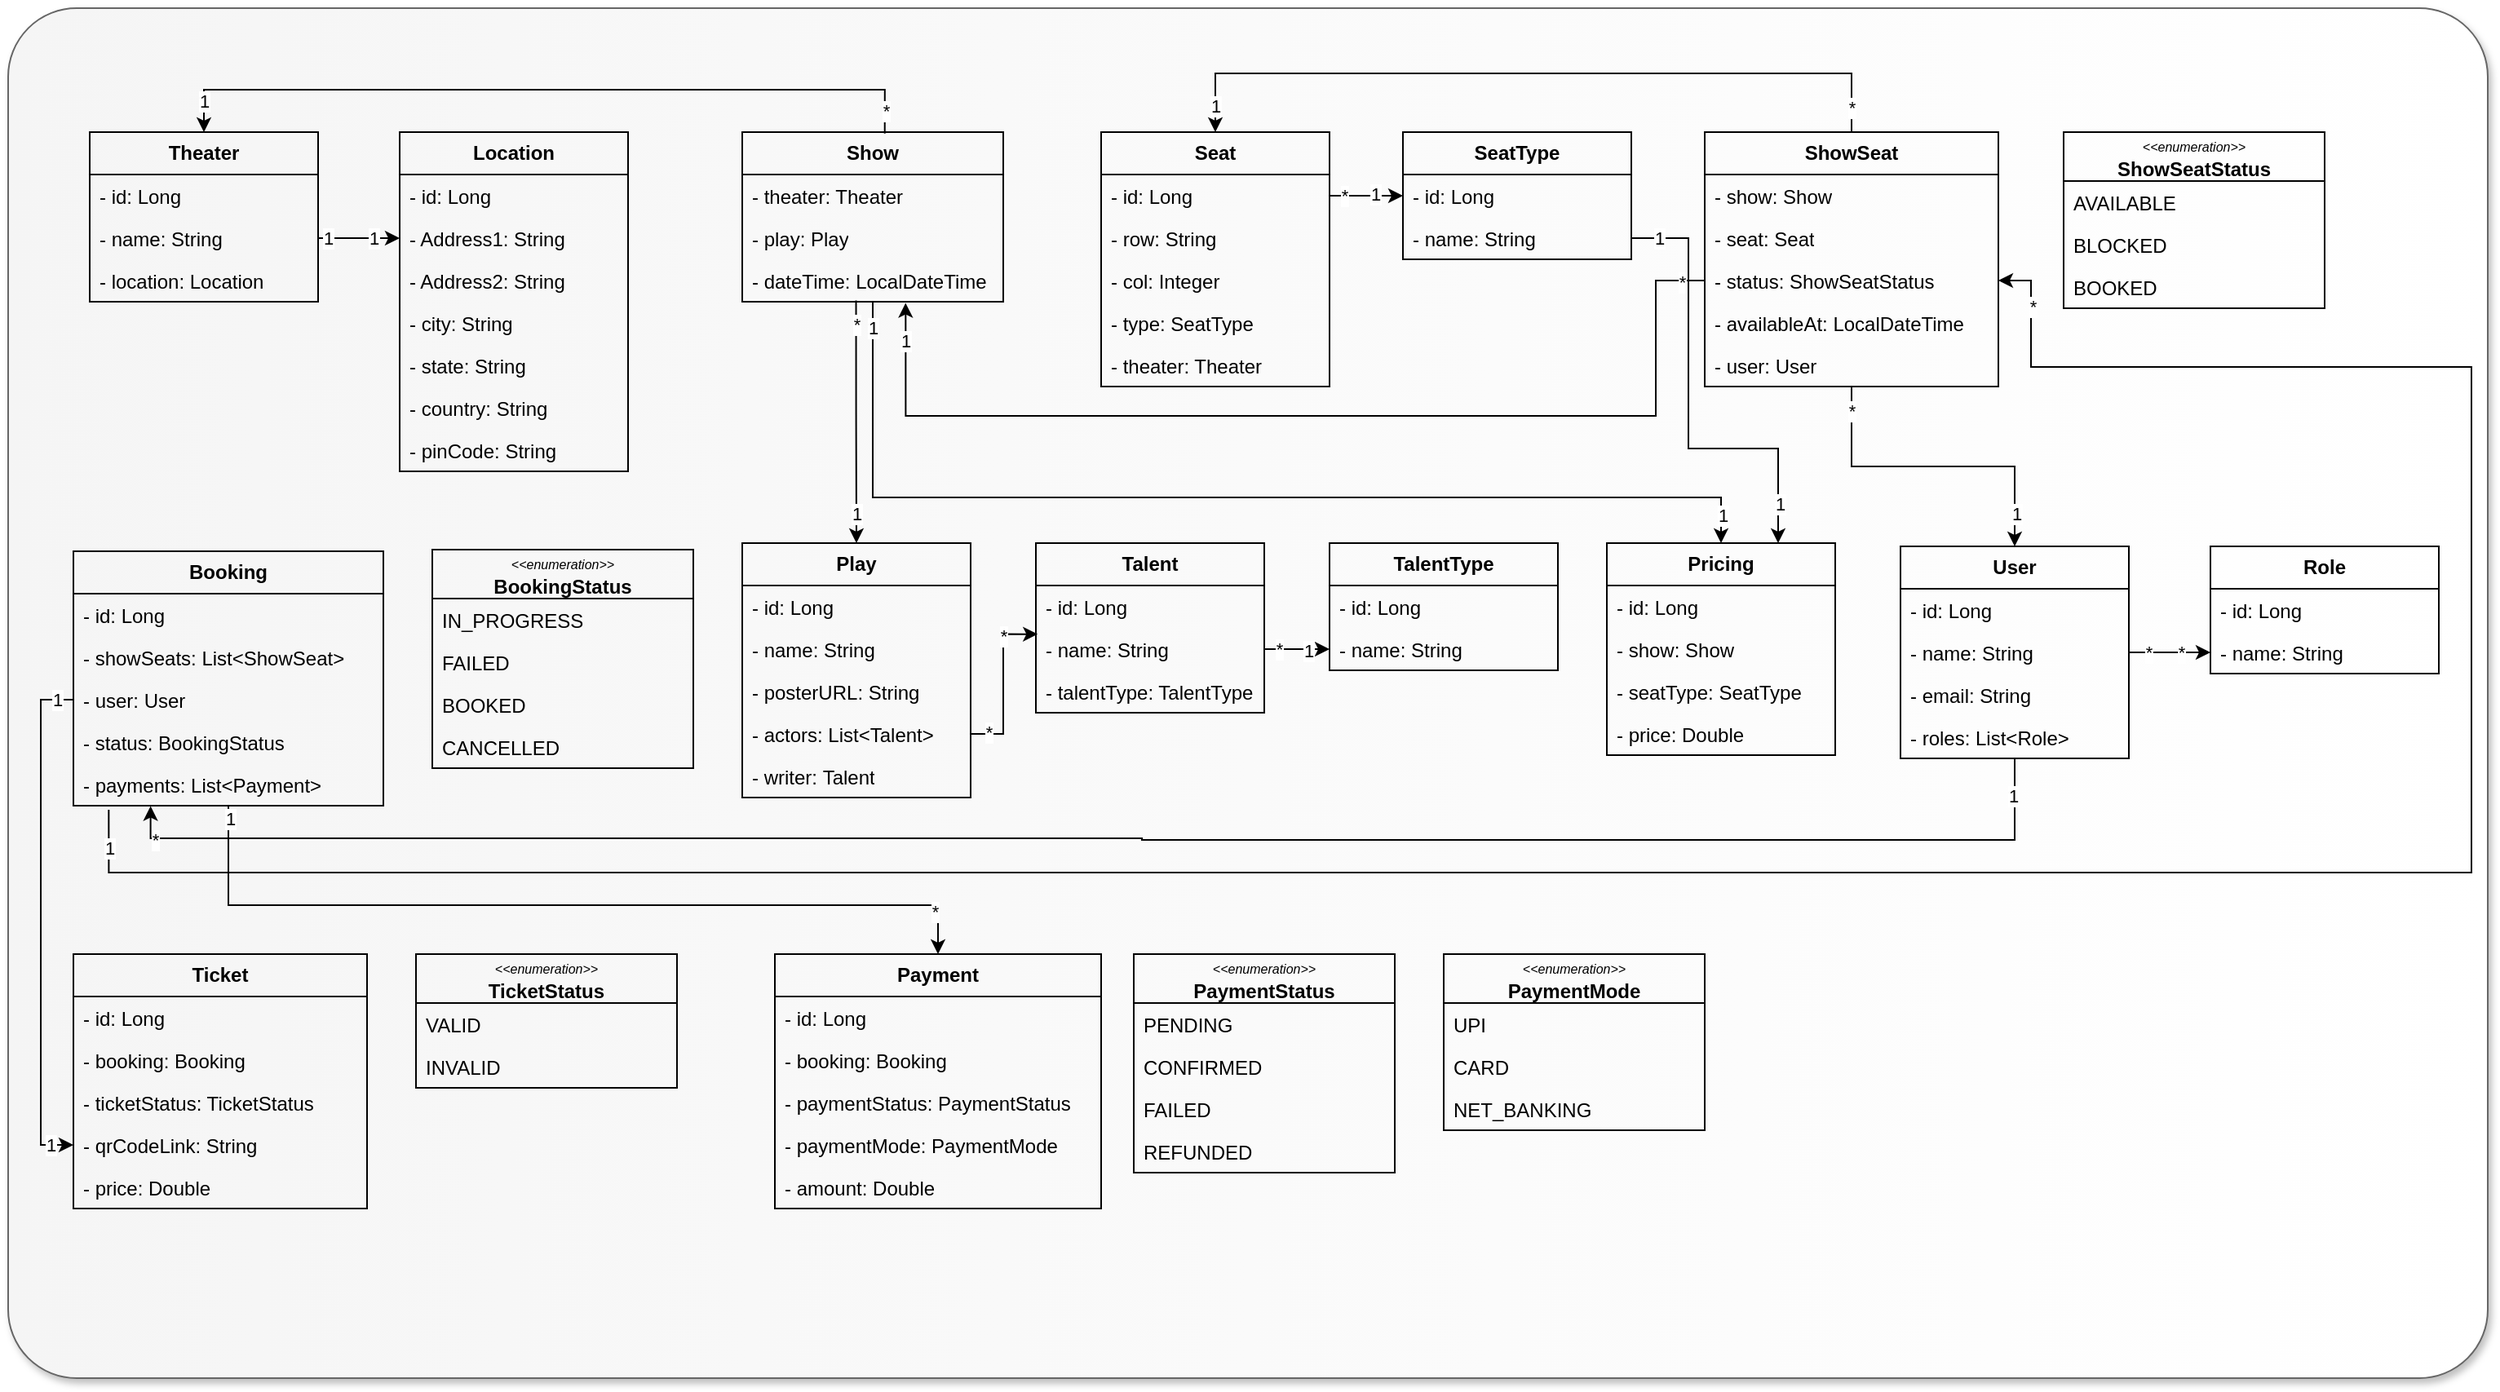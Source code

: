 <mxfile version="26.0.9">
  <diagram name="Page-1" id="Uc322cKbrXoiQPuCOuwg">
    <mxGraphModel dx="1026" dy="772" grid="1" gridSize="10" guides="1" tooltips="1" connect="1" arrows="1" fold="1" page="1" pageScale="1" pageWidth="1600" pageHeight="900" math="0" shadow="0" adaptiveColors="none">
      <root>
        <mxCell id="0" />
        <mxCell id="1" parent="0" />
        <mxCell id="Pduc2HgCgbKli0HCLLKh-1" value="" style="group;movable=0;resizable=0;rotatable=0;deletable=0;editable=0;locked=1;connectable=0;" parent="1" vertex="1" connectable="0">
          <mxGeometry x="40" y="40" width="1520" height="840" as="geometry" />
        </mxCell>
        <mxCell id="Pduc2HgCgbKli0HCLLKh-2" value="" style="rounded=1;whiteSpace=wrap;html=1;shadow=1;glass=0;labelPosition=center;verticalLabelPosition=middle;align=center;verticalAlign=middle;arcSize=5;fillColor=#f5f5f5;fontColor=#333333;strokeColor=#666666;gradientColor=#FFFFFF;gradientDirection=east;textShadow=0;labelBorderColor=none;" parent="Pduc2HgCgbKli0HCLLKh-1" vertex="1">
          <mxGeometry width="1520" height="840" as="geometry" />
        </mxCell>
        <mxCell id="Pduc2HgCgbKli0HCLLKh-97" value="&lt;b&gt;Theater&lt;/b&gt;" style="swimlane;fontStyle=0;childLayout=stackLayout;horizontal=1;startSize=26;fillColor=none;horizontalStack=0;resizeParent=1;resizeParentMax=0;resizeLast=0;collapsible=1;marginBottom=0;whiteSpace=wrap;html=1;" parent="1" vertex="1">
          <mxGeometry x="90" y="116" width="140" height="104" as="geometry" />
        </mxCell>
        <mxCell id="Pduc2HgCgbKli0HCLLKh-115" value="- id: Long" style="text;strokeColor=none;fillColor=none;align=left;verticalAlign=top;spacingLeft=4;spacingRight=4;overflow=hidden;rotatable=0;points=[[0,0.5],[1,0.5]];portConstraint=eastwest;whiteSpace=wrap;html=1;" parent="Pduc2HgCgbKli0HCLLKh-97" vertex="1">
          <mxGeometry y="26" width="140" height="26" as="geometry" />
        </mxCell>
        <mxCell id="Pduc2HgCgbKli0HCLLKh-98" value="- name: String" style="text;strokeColor=none;fillColor=none;align=left;verticalAlign=top;spacingLeft=4;spacingRight=4;overflow=hidden;rotatable=0;points=[[0,0.5],[1,0.5]];portConstraint=eastwest;whiteSpace=wrap;html=1;" parent="Pduc2HgCgbKli0HCLLKh-97" vertex="1">
          <mxGeometry y="52" width="140" height="26" as="geometry" />
        </mxCell>
        <mxCell id="Pduc2HgCgbKli0HCLLKh-99" value="- location: Location" style="text;strokeColor=none;fillColor=none;align=left;verticalAlign=top;spacingLeft=4;spacingRight=4;overflow=hidden;rotatable=0;points=[[0,0.5],[1,0.5]];portConstraint=eastwest;whiteSpace=wrap;html=1;" parent="Pduc2HgCgbKli0HCLLKh-97" vertex="1">
          <mxGeometry y="78" width="140" height="26" as="geometry" />
        </mxCell>
        <mxCell id="Pduc2HgCgbKli0HCLLKh-107" value="&lt;b&gt;Play&lt;/b&gt;" style="swimlane;fontStyle=0;childLayout=stackLayout;horizontal=1;startSize=26;fillColor=none;horizontalStack=0;resizeParent=1;resizeParentMax=0;resizeLast=0;collapsible=1;marginBottom=0;whiteSpace=wrap;html=1;" parent="1" vertex="1">
          <mxGeometry x="490" y="368" width="140" height="156" as="geometry" />
        </mxCell>
        <mxCell id="Pduc2HgCgbKli0HCLLKh-118" value="- id: Long" style="text;strokeColor=none;fillColor=none;align=left;verticalAlign=top;spacingLeft=4;spacingRight=4;overflow=hidden;rotatable=0;points=[[0,0.5],[1,0.5]];portConstraint=eastwest;whiteSpace=wrap;html=1;" parent="Pduc2HgCgbKli0HCLLKh-107" vertex="1">
          <mxGeometry y="26" width="140" height="26" as="geometry" />
        </mxCell>
        <mxCell id="Pduc2HgCgbKli0HCLLKh-108" value="- name: String" style="text;strokeColor=none;fillColor=none;align=left;verticalAlign=top;spacingLeft=4;spacingRight=4;overflow=hidden;rotatable=0;points=[[0,0.5],[1,0.5]];portConstraint=eastwest;whiteSpace=wrap;html=1;" parent="Pduc2HgCgbKli0HCLLKh-107" vertex="1">
          <mxGeometry y="52" width="140" height="26" as="geometry" />
        </mxCell>
        <mxCell id="Pduc2HgCgbKli0HCLLKh-203" value="- posterURL: String" style="text;strokeColor=none;fillColor=none;align=left;verticalAlign=top;spacingLeft=4;spacingRight=4;overflow=hidden;rotatable=0;points=[[0,0.5],[1,0.5]];portConstraint=eastwest;whiteSpace=wrap;html=1;" parent="Pduc2HgCgbKli0HCLLKh-107" vertex="1">
          <mxGeometry y="78" width="140" height="26" as="geometry" />
        </mxCell>
        <mxCell id="Pduc2HgCgbKli0HCLLKh-109" value="- actors: List&amp;lt;&lt;span style=&quot;text-align: center;&quot;&gt;Talent&lt;/span&gt;&amp;gt;" style="text;strokeColor=none;fillColor=none;align=left;verticalAlign=top;spacingLeft=4;spacingRight=4;overflow=hidden;rotatable=0;points=[[0,0.5],[1,0.5]];portConstraint=eastwest;whiteSpace=wrap;html=1;" parent="Pduc2HgCgbKli0HCLLKh-107" vertex="1">
          <mxGeometry y="104" width="140" height="26" as="geometry" />
        </mxCell>
        <mxCell id="Pduc2HgCgbKli0HCLLKh-110" value="- writer:&amp;nbsp;&lt;span style=&quot;text-align: center;&quot;&gt;Talent&lt;/span&gt;" style="text;strokeColor=none;fillColor=none;align=left;verticalAlign=top;spacingLeft=4;spacingRight=4;overflow=hidden;rotatable=0;points=[[0,0.5],[1,0.5]];portConstraint=eastwest;whiteSpace=wrap;html=1;" parent="Pduc2HgCgbKli0HCLLKh-107" vertex="1">
          <mxGeometry y="130" width="140" height="26" as="geometry" />
        </mxCell>
        <mxCell id="Pduc2HgCgbKli0HCLLKh-111" value="&lt;b&gt;Seat&lt;/b&gt;" style="swimlane;fontStyle=0;childLayout=stackLayout;horizontal=1;startSize=26;fillColor=none;horizontalStack=0;resizeParent=1;resizeParentMax=0;resizeLast=0;collapsible=1;marginBottom=0;whiteSpace=wrap;html=1;" parent="1" vertex="1">
          <mxGeometry x="710" y="116" width="140" height="156" as="geometry" />
        </mxCell>
        <mxCell id="Pduc2HgCgbKli0HCLLKh-119" value="- id: Long" style="text;strokeColor=none;fillColor=none;align=left;verticalAlign=top;spacingLeft=4;spacingRight=4;overflow=hidden;rotatable=0;points=[[0,0.5],[1,0.5]];portConstraint=eastwest;whiteSpace=wrap;html=1;" parent="Pduc2HgCgbKli0HCLLKh-111" vertex="1">
          <mxGeometry y="26" width="140" height="26" as="geometry" />
        </mxCell>
        <mxCell id="Pduc2HgCgbKli0HCLLKh-112" value="- row: String" style="text;strokeColor=none;fillColor=none;align=left;verticalAlign=top;spacingLeft=4;spacingRight=4;overflow=hidden;rotatable=0;points=[[0,0.5],[1,0.5]];portConstraint=eastwest;whiteSpace=wrap;html=1;" parent="Pduc2HgCgbKli0HCLLKh-111" vertex="1">
          <mxGeometry y="52" width="140" height="26" as="geometry" />
        </mxCell>
        <mxCell id="Pduc2HgCgbKli0HCLLKh-113" value="- col: Integer" style="text;strokeColor=none;fillColor=none;align=left;verticalAlign=top;spacingLeft=4;spacingRight=4;overflow=hidden;rotatable=0;points=[[0,0.5],[1,0.5]];portConstraint=eastwest;whiteSpace=wrap;html=1;" parent="Pduc2HgCgbKli0HCLLKh-111" vertex="1">
          <mxGeometry y="78" width="140" height="26" as="geometry" />
        </mxCell>
        <mxCell id="Pduc2HgCgbKli0HCLLKh-114" value="- type: SeatType" style="text;strokeColor=none;fillColor=none;align=left;verticalAlign=top;spacingLeft=4;spacingRight=4;overflow=hidden;rotatable=0;points=[[0,0.5],[1,0.5]];portConstraint=eastwest;whiteSpace=wrap;html=1;" parent="Pduc2HgCgbKli0HCLLKh-111" vertex="1">
          <mxGeometry y="104" width="140" height="26" as="geometry" />
        </mxCell>
        <mxCell id="zKX4sWIUBahY0cFNzW1C-1" value="- theater: Theater" style="text;strokeColor=none;fillColor=none;align=left;verticalAlign=top;spacingLeft=4;spacingRight=4;overflow=hidden;rotatable=0;points=[[0,0.5],[1,0.5]];portConstraint=eastwest;whiteSpace=wrap;html=1;" vertex="1" parent="Pduc2HgCgbKli0HCLLKh-111">
          <mxGeometry y="130" width="140" height="26" as="geometry" />
        </mxCell>
        <mxCell id="Pduc2HgCgbKli0HCLLKh-120" value="&lt;b&gt;SeatType&lt;/b&gt;" style="swimlane;fontStyle=0;childLayout=stackLayout;horizontal=1;startSize=26;fillColor=none;horizontalStack=0;resizeParent=1;resizeParentMax=0;resizeLast=0;collapsible=1;marginBottom=0;whiteSpace=wrap;html=1;" parent="1" vertex="1">
          <mxGeometry x="895" y="116" width="140" height="78" as="geometry" />
        </mxCell>
        <mxCell id="Pduc2HgCgbKli0HCLLKh-121" value="- id: Long" style="text;strokeColor=none;fillColor=none;align=left;verticalAlign=top;spacingLeft=4;spacingRight=4;overflow=hidden;rotatable=0;points=[[0,0.5],[1,0.5]];portConstraint=eastwest;whiteSpace=wrap;html=1;" parent="Pduc2HgCgbKli0HCLLKh-120" vertex="1">
          <mxGeometry y="26" width="140" height="26" as="geometry" />
        </mxCell>
        <mxCell id="Pduc2HgCgbKli0HCLLKh-122" value="- name: String" style="text;strokeColor=none;fillColor=none;align=left;verticalAlign=top;spacingLeft=4;spacingRight=4;overflow=hidden;rotatable=0;points=[[0,0.5],[1,0.5]];portConstraint=eastwest;whiteSpace=wrap;html=1;" parent="Pduc2HgCgbKli0HCLLKh-120" vertex="1">
          <mxGeometry y="52" width="140" height="26" as="geometry" />
        </mxCell>
        <mxCell id="Pduc2HgCgbKli0HCLLKh-124" value="&lt;b&gt;Show&lt;/b&gt;" style="swimlane;fontStyle=0;childLayout=stackLayout;horizontal=1;startSize=26;fillColor=none;horizontalStack=0;resizeParent=1;resizeParentMax=0;resizeLast=0;collapsible=1;marginBottom=0;whiteSpace=wrap;html=1;" parent="1" vertex="1">
          <mxGeometry x="490" y="116" width="160" height="104" as="geometry" />
        </mxCell>
        <mxCell id="Pduc2HgCgbKli0HCLLKh-125" value="- theater: Theater" style="text;strokeColor=none;fillColor=none;align=left;verticalAlign=top;spacingLeft=4;spacingRight=4;overflow=hidden;rotatable=0;points=[[0,0.5],[1,0.5]];portConstraint=eastwest;whiteSpace=wrap;html=1;" parent="Pduc2HgCgbKli0HCLLKh-124" vertex="1">
          <mxGeometry y="26" width="160" height="26" as="geometry" />
        </mxCell>
        <mxCell id="Pduc2HgCgbKli0HCLLKh-126" value="- play: Play" style="text;strokeColor=none;fillColor=none;align=left;verticalAlign=top;spacingLeft=4;spacingRight=4;overflow=hidden;rotatable=0;points=[[0,0.5],[1,0.5]];portConstraint=eastwest;whiteSpace=wrap;html=1;" parent="Pduc2HgCgbKli0HCLLKh-124" vertex="1">
          <mxGeometry y="52" width="160" height="26" as="geometry" />
        </mxCell>
        <mxCell id="Pduc2HgCgbKli0HCLLKh-127" value="- dateTime: LocalDateTime" style="text;strokeColor=none;fillColor=none;align=left;verticalAlign=top;spacingLeft=4;spacingRight=4;overflow=hidden;rotatable=0;points=[[0,0.5],[1,0.5]];portConstraint=eastwest;whiteSpace=wrap;html=1;" parent="Pduc2HgCgbKli0HCLLKh-124" vertex="1">
          <mxGeometry y="78" width="160" height="26" as="geometry" />
        </mxCell>
        <mxCell id="a8Ycmd4PLBxBAfEXaEKW-16" style="edgeStyle=orthogonalEdgeStyle;rounded=0;orthogonalLoop=1;jettySize=auto;html=1;exitX=0.5;exitY=0;exitDx=0;exitDy=0;entryX=0.5;entryY=0;entryDx=0;entryDy=0;" parent="1" source="Pduc2HgCgbKli0HCLLKh-128" target="Pduc2HgCgbKli0HCLLKh-111" edge="1">
          <mxGeometry relative="1" as="geometry">
            <Array as="points">
              <mxPoint x="1170" y="80" />
              <mxPoint x="780" y="80" />
            </Array>
          </mxGeometry>
        </mxCell>
        <mxCell id="a8Ycmd4PLBxBAfEXaEKW-17" value="*" style="edgeLabel;html=1;align=center;verticalAlign=middle;resizable=0;points=[];" parent="a8Ycmd4PLBxBAfEXaEKW-16" vertex="1" connectable="0">
          <mxGeometry x="-0.934" relative="1" as="geometry">
            <mxPoint as="offset" />
          </mxGeometry>
        </mxCell>
        <mxCell id="a8Ycmd4PLBxBAfEXaEKW-18" value="1" style="edgeLabel;html=1;align=center;verticalAlign=middle;resizable=0;points=[];" parent="a8Ycmd4PLBxBAfEXaEKW-16" vertex="1" connectable="0">
          <mxGeometry x="0.882" relative="1" as="geometry">
            <mxPoint y="11" as="offset" />
          </mxGeometry>
        </mxCell>
        <mxCell id="a8Ycmd4PLBxBAfEXaEKW-22" style="edgeStyle=orthogonalEdgeStyle;rounded=0;orthogonalLoop=1;jettySize=auto;html=1;entryX=0.5;entryY=0;entryDx=0;entryDy=0;" parent="1" source="Pduc2HgCgbKli0HCLLKh-128" target="Pduc2HgCgbKli0HCLLKh-152" edge="1">
          <mxGeometry relative="1" as="geometry" />
        </mxCell>
        <mxCell id="a8Ycmd4PLBxBAfEXaEKW-23" value="1" style="edgeLabel;html=1;align=center;verticalAlign=middle;resizable=0;points=[];" parent="a8Ycmd4PLBxBAfEXaEKW-22" vertex="1" connectable="0">
          <mxGeometry x="0.794" y="1" relative="1" as="geometry">
            <mxPoint as="offset" />
          </mxGeometry>
        </mxCell>
        <mxCell id="a8Ycmd4PLBxBAfEXaEKW-24" value="*" style="edgeLabel;html=1;align=center;verticalAlign=middle;resizable=0;points=[];" parent="a8Ycmd4PLBxBAfEXaEKW-22" vertex="1" connectable="0">
          <mxGeometry x="-0.855" relative="1" as="geometry">
            <mxPoint as="offset" />
          </mxGeometry>
        </mxCell>
        <mxCell id="Pduc2HgCgbKli0HCLLKh-128" value="&lt;b&gt;ShowSeat&lt;/b&gt;" style="swimlane;fontStyle=0;childLayout=stackLayout;horizontal=1;startSize=26;fillColor=none;horizontalStack=0;resizeParent=1;resizeParentMax=0;resizeLast=0;collapsible=1;marginBottom=0;whiteSpace=wrap;html=1;" parent="1" vertex="1">
          <mxGeometry x="1080" y="116" width="180" height="156" as="geometry" />
        </mxCell>
        <mxCell id="Pduc2HgCgbKli0HCLLKh-129" value="- show: Show" style="text;strokeColor=none;fillColor=none;align=left;verticalAlign=top;spacingLeft=4;spacingRight=4;overflow=hidden;rotatable=0;points=[[0,0.5],[1,0.5]];portConstraint=eastwest;whiteSpace=wrap;html=1;" parent="Pduc2HgCgbKli0HCLLKh-128" vertex="1">
          <mxGeometry y="26" width="180" height="26" as="geometry" />
        </mxCell>
        <mxCell id="Pduc2HgCgbKli0HCLLKh-130" value="- seat: Seat" style="text;strokeColor=none;fillColor=none;align=left;verticalAlign=top;spacingLeft=4;spacingRight=4;overflow=hidden;rotatable=0;points=[[0,0.5],[1,0.5]];portConstraint=eastwest;whiteSpace=wrap;html=1;" parent="Pduc2HgCgbKli0HCLLKh-128" vertex="1">
          <mxGeometry y="52" width="180" height="26" as="geometry" />
        </mxCell>
        <mxCell id="Pduc2HgCgbKli0HCLLKh-133" value="- status: S&lt;span style=&quot;text-align: center;&quot;&gt;howSeatStatus&lt;/span&gt;" style="text;strokeColor=none;fillColor=none;align=left;verticalAlign=top;spacingLeft=4;spacingRight=4;overflow=hidden;rotatable=0;points=[[0,0.5],[1,0.5]];portConstraint=eastwest;whiteSpace=wrap;html=1;" parent="Pduc2HgCgbKli0HCLLKh-128" vertex="1">
          <mxGeometry y="78" width="180" height="26" as="geometry" />
        </mxCell>
        <mxCell id="Pduc2HgCgbKli0HCLLKh-178" value="- availableAt: LocalDateTime" style="text;strokeColor=none;fillColor=none;align=left;verticalAlign=top;spacingLeft=4;spacingRight=4;overflow=hidden;rotatable=0;points=[[0,0.5],[1,0.5]];portConstraint=eastwest;whiteSpace=wrap;html=1;" parent="Pduc2HgCgbKli0HCLLKh-128" vertex="1">
          <mxGeometry y="104" width="180" height="26" as="geometry" />
        </mxCell>
        <mxCell id="Pduc2HgCgbKli0HCLLKh-131" value="- user: User" style="text;strokeColor=none;fillColor=none;align=left;verticalAlign=top;spacingLeft=4;spacingRight=4;overflow=hidden;rotatable=0;points=[[0,0.5],[1,0.5]];portConstraint=eastwest;whiteSpace=wrap;html=1;" parent="Pduc2HgCgbKli0HCLLKh-128" vertex="1">
          <mxGeometry y="130" width="180" height="26" as="geometry" />
        </mxCell>
        <mxCell id="Pduc2HgCgbKli0HCLLKh-138" value="&lt;div&gt;&lt;i&gt;&lt;font style=&quot;font-size: 8px;&quot;&gt;&amp;lt;&amp;lt;enumeration&amp;gt;&amp;gt;&lt;/font&gt;&lt;/i&gt;&lt;/div&gt;&lt;b&gt;&lt;span style=&quot;text-align: left;&quot;&gt;S&lt;/span&gt;howSeatStatus&lt;/b&gt;" style="swimlane;fontStyle=0;childLayout=stackLayout;horizontal=1;startSize=30;fillColor=none;horizontalStack=0;resizeParent=1;resizeParentMax=0;resizeLast=0;collapsible=1;marginBottom=0;whiteSpace=wrap;html=1;" parent="1" vertex="1">
          <mxGeometry x="1300" y="116" width="160" height="108" as="geometry">
            <mxRectangle x="570" y="130" width="70" height="30" as="alternateBounds" />
          </mxGeometry>
        </mxCell>
        <mxCell id="Pduc2HgCgbKli0HCLLKh-139" value="AVAILABLE" style="text;strokeColor=none;fillColor=none;align=left;verticalAlign=top;spacingLeft=4;spacingRight=4;overflow=hidden;rotatable=0;points=[[0,0.5],[1,0.5]];portConstraint=eastwest;whiteSpace=wrap;html=1;" parent="Pduc2HgCgbKli0HCLLKh-138" vertex="1">
          <mxGeometry y="30" width="160" height="26" as="geometry" />
        </mxCell>
        <mxCell id="Pduc2HgCgbKli0HCLLKh-140" value="BLOCKED" style="text;strokeColor=none;fillColor=none;align=left;verticalAlign=top;spacingLeft=4;spacingRight=4;overflow=hidden;rotatable=0;points=[[0,0.5],[1,0.5]];portConstraint=eastwest;whiteSpace=wrap;html=1;" parent="Pduc2HgCgbKli0HCLLKh-138" vertex="1">
          <mxGeometry y="56" width="160" height="26" as="geometry" />
        </mxCell>
        <mxCell id="Pduc2HgCgbKli0HCLLKh-142" value="BOOKED" style="text;strokeColor=none;fillColor=none;align=left;verticalAlign=top;spacingLeft=4;spacingRight=4;overflow=hidden;rotatable=0;points=[[0,0.5],[1,0.5]];portConstraint=eastwest;whiteSpace=wrap;html=1;" parent="Pduc2HgCgbKli0HCLLKh-138" vertex="1">
          <mxGeometry y="82" width="160" height="26" as="geometry" />
        </mxCell>
        <mxCell id="Pduc2HgCgbKli0HCLLKh-147" value="&lt;b&gt;Pricing&lt;/b&gt;" style="swimlane;fontStyle=0;childLayout=stackLayout;horizontal=1;startSize=26;fillColor=none;horizontalStack=0;resizeParent=1;resizeParentMax=0;resizeLast=0;collapsible=1;marginBottom=0;whiteSpace=wrap;html=1;" parent="1" vertex="1">
          <mxGeometry x="1020" y="368" width="140" height="130" as="geometry" />
        </mxCell>
        <mxCell id="Pduc2HgCgbKli0HCLLKh-148" value="- id: Long" style="text;strokeColor=none;fillColor=none;align=left;verticalAlign=top;spacingLeft=4;spacingRight=4;overflow=hidden;rotatable=0;points=[[0,0.5],[1,0.5]];portConstraint=eastwest;whiteSpace=wrap;html=1;" parent="Pduc2HgCgbKli0HCLLKh-147" vertex="1">
          <mxGeometry y="26" width="140" height="26" as="geometry" />
        </mxCell>
        <mxCell id="Pduc2HgCgbKli0HCLLKh-149" value="- show: Show" style="text;strokeColor=none;fillColor=none;align=left;verticalAlign=top;spacingLeft=4;spacingRight=4;overflow=hidden;rotatable=0;points=[[0,0.5],[1,0.5]];portConstraint=eastwest;whiteSpace=wrap;html=1;" parent="Pduc2HgCgbKli0HCLLKh-147" vertex="1">
          <mxGeometry y="52" width="140" height="26" as="geometry" />
        </mxCell>
        <mxCell id="Pduc2HgCgbKli0HCLLKh-151" value="- seatType:&amp;nbsp;&lt;span style=&quot;text-align: center;&quot;&gt;SeatType&lt;/span&gt;" style="text;strokeColor=none;fillColor=none;align=left;verticalAlign=top;spacingLeft=4;spacingRight=4;overflow=hidden;rotatable=0;points=[[0,0.5],[1,0.5]];portConstraint=eastwest;whiteSpace=wrap;html=1;" parent="Pduc2HgCgbKli0HCLLKh-147" vertex="1">
          <mxGeometry y="78" width="140" height="26" as="geometry" />
        </mxCell>
        <mxCell id="Pduc2HgCgbKli0HCLLKh-150" value="- price:&amp;nbsp;&lt;span style=&quot;text-align: center;&quot;&gt;Double&lt;/span&gt;" style="text;strokeColor=none;fillColor=none;align=left;verticalAlign=top;spacingLeft=4;spacingRight=4;overflow=hidden;rotatable=0;points=[[0,0.5],[1,0.5]];portConstraint=eastwest;whiteSpace=wrap;html=1;" parent="Pduc2HgCgbKli0HCLLKh-147" vertex="1">
          <mxGeometry y="104" width="140" height="26" as="geometry" />
        </mxCell>
        <mxCell id="Pduc2HgCgbKli0HCLLKh-152" value="&lt;b&gt;User&lt;/b&gt;" style="swimlane;fontStyle=0;childLayout=stackLayout;horizontal=1;startSize=26;fillColor=none;horizontalStack=0;resizeParent=1;resizeParentMax=0;resizeLast=0;collapsible=1;marginBottom=0;whiteSpace=wrap;html=1;" parent="1" vertex="1">
          <mxGeometry x="1200" y="370" width="140" height="130" as="geometry">
            <mxRectangle x="1200" y="370" width="70" height="30" as="alternateBounds" />
          </mxGeometry>
        </mxCell>
        <mxCell id="Pduc2HgCgbKli0HCLLKh-153" value="- id: Long" style="text;strokeColor=none;fillColor=none;align=left;verticalAlign=top;spacingLeft=4;spacingRight=4;overflow=hidden;rotatable=0;points=[[0,0.5],[1,0.5]];portConstraint=eastwest;whiteSpace=wrap;html=1;" parent="Pduc2HgCgbKli0HCLLKh-152" vertex="1">
          <mxGeometry y="26" width="140" height="26" as="geometry" />
        </mxCell>
        <mxCell id="Pduc2HgCgbKli0HCLLKh-154" value="- name: String" style="text;strokeColor=none;fillColor=none;align=left;verticalAlign=top;spacingLeft=4;spacingRight=4;overflow=hidden;rotatable=0;points=[[0,0.5],[1,0.5]];portConstraint=eastwest;whiteSpace=wrap;html=1;" parent="Pduc2HgCgbKli0HCLLKh-152" vertex="1">
          <mxGeometry y="52" width="140" height="26" as="geometry" />
        </mxCell>
        <mxCell id="Pduc2HgCgbKli0HCLLKh-155" value="- email: String" style="text;strokeColor=none;fillColor=none;align=left;verticalAlign=top;spacingLeft=4;spacingRight=4;overflow=hidden;rotatable=0;points=[[0,0.5],[1,0.5]];portConstraint=eastwest;whiteSpace=wrap;html=1;" parent="Pduc2HgCgbKli0HCLLKh-152" vertex="1">
          <mxGeometry y="78" width="140" height="26" as="geometry" />
        </mxCell>
        <mxCell id="Pduc2HgCgbKli0HCLLKh-156" value="- roles: List&amp;lt;Role&amp;gt;" style="text;strokeColor=none;fillColor=none;align=left;verticalAlign=top;spacingLeft=4;spacingRight=4;overflow=hidden;rotatable=0;points=[[0,0.5],[1,0.5]];portConstraint=eastwest;whiteSpace=wrap;html=1;" parent="Pduc2HgCgbKli0HCLLKh-152" vertex="1">
          <mxGeometry y="104" width="140" height="26" as="geometry" />
        </mxCell>
        <mxCell id="Pduc2HgCgbKli0HCLLKh-157" value="&lt;b&gt;Role&lt;/b&gt;" style="swimlane;fontStyle=0;childLayout=stackLayout;horizontal=1;startSize=26;fillColor=none;horizontalStack=0;resizeParent=1;resizeParentMax=0;resizeLast=0;collapsible=1;marginBottom=0;whiteSpace=wrap;html=1;" parent="1" vertex="1">
          <mxGeometry x="1390" y="370" width="140" height="78" as="geometry" />
        </mxCell>
        <mxCell id="Pduc2HgCgbKli0HCLLKh-158" value="- id: Long" style="text;strokeColor=none;fillColor=none;align=left;verticalAlign=top;spacingLeft=4;spacingRight=4;overflow=hidden;rotatable=0;points=[[0,0.5],[1,0.5]];portConstraint=eastwest;whiteSpace=wrap;html=1;" parent="Pduc2HgCgbKli0HCLLKh-157" vertex="1">
          <mxGeometry y="26" width="140" height="26" as="geometry" />
        </mxCell>
        <mxCell id="Pduc2HgCgbKli0HCLLKh-159" value="- name: String" style="text;strokeColor=none;fillColor=none;align=left;verticalAlign=top;spacingLeft=4;spacingRight=4;overflow=hidden;rotatable=0;points=[[0,0.5],[1,0.5]];portConstraint=eastwest;whiteSpace=wrap;html=1;" parent="Pduc2HgCgbKli0HCLLKh-157" vertex="1">
          <mxGeometry y="52" width="140" height="26" as="geometry" />
        </mxCell>
        <mxCell id="Pduc2HgCgbKli0HCLLKh-161" value="&lt;b&gt;Talent&lt;/b&gt;" style="swimlane;fontStyle=0;childLayout=stackLayout;horizontal=1;startSize=26;fillColor=none;horizontalStack=0;resizeParent=1;resizeParentMax=0;resizeLast=0;collapsible=1;marginBottom=0;whiteSpace=wrap;html=1;" parent="1" vertex="1">
          <mxGeometry x="670" y="368" width="140" height="104" as="geometry" />
        </mxCell>
        <mxCell id="Pduc2HgCgbKli0HCLLKh-162" value="- id: Long" style="text;strokeColor=none;fillColor=none;align=left;verticalAlign=top;spacingLeft=4;spacingRight=4;overflow=hidden;rotatable=0;points=[[0,0.5],[1,0.5]];portConstraint=eastwest;whiteSpace=wrap;html=1;" parent="Pduc2HgCgbKli0HCLLKh-161" vertex="1">
          <mxGeometry y="26" width="140" height="26" as="geometry" />
        </mxCell>
        <mxCell id="Pduc2HgCgbKli0HCLLKh-163" value="- name: String" style="text;strokeColor=none;fillColor=none;align=left;verticalAlign=top;spacingLeft=4;spacingRight=4;overflow=hidden;rotatable=0;points=[[0,0.5],[1,0.5]];portConstraint=eastwest;whiteSpace=wrap;html=1;" parent="Pduc2HgCgbKli0HCLLKh-161" vertex="1">
          <mxGeometry y="52" width="140" height="26" as="geometry" />
        </mxCell>
        <mxCell id="Pduc2HgCgbKli0HCLLKh-164" value="- talentType: TalentType" style="text;strokeColor=none;fillColor=none;align=left;verticalAlign=top;spacingLeft=4;spacingRight=4;overflow=hidden;rotatable=0;points=[[0,0.5],[1,0.5]];portConstraint=eastwest;whiteSpace=wrap;html=1;" parent="Pduc2HgCgbKli0HCLLKh-161" vertex="1">
          <mxGeometry y="78" width="140" height="26" as="geometry" />
        </mxCell>
        <mxCell id="Pduc2HgCgbKli0HCLLKh-165" value="&lt;span style=&quot;text-align: left;&quot;&gt;&lt;b&gt;TalentType&lt;/b&gt;&lt;/span&gt;" style="swimlane;fontStyle=0;childLayout=stackLayout;horizontal=1;startSize=26;fillColor=none;horizontalStack=0;resizeParent=1;resizeParentMax=0;resizeLast=0;collapsible=1;marginBottom=0;whiteSpace=wrap;html=1;" parent="1" vertex="1">
          <mxGeometry x="850" y="368" width="140" height="78" as="geometry" />
        </mxCell>
        <mxCell id="Pduc2HgCgbKli0HCLLKh-166" value="- id: Long" style="text;strokeColor=none;fillColor=none;align=left;verticalAlign=top;spacingLeft=4;spacingRight=4;overflow=hidden;rotatable=0;points=[[0,0.5],[1,0.5]];portConstraint=eastwest;whiteSpace=wrap;html=1;" parent="Pduc2HgCgbKli0HCLLKh-165" vertex="1">
          <mxGeometry y="26" width="140" height="26" as="geometry" />
        </mxCell>
        <mxCell id="Pduc2HgCgbKli0HCLLKh-167" value="- name: String" style="text;strokeColor=none;fillColor=none;align=left;verticalAlign=top;spacingLeft=4;spacingRight=4;overflow=hidden;rotatable=0;points=[[0,0.5],[1,0.5]];portConstraint=eastwest;whiteSpace=wrap;html=1;" parent="Pduc2HgCgbKli0HCLLKh-165" vertex="1">
          <mxGeometry y="52" width="140" height="26" as="geometry" />
        </mxCell>
        <mxCell id="Pduc2HgCgbKli0HCLLKh-169" value="&lt;b&gt;Location&lt;/b&gt;" style="swimlane;fontStyle=0;childLayout=stackLayout;horizontal=1;startSize=26;fillColor=none;horizontalStack=0;resizeParent=1;resizeParentMax=0;resizeLast=0;collapsible=1;marginBottom=0;whiteSpace=wrap;html=1;" parent="1" vertex="1">
          <mxGeometry x="280" y="116" width="140" height="208" as="geometry" />
        </mxCell>
        <mxCell id="Pduc2HgCgbKli0HCLLKh-170" value="- id: Long" style="text;strokeColor=none;fillColor=none;align=left;verticalAlign=top;spacingLeft=4;spacingRight=4;overflow=hidden;rotatable=0;points=[[0,0.5],[1,0.5]];portConstraint=eastwest;whiteSpace=wrap;html=1;" parent="Pduc2HgCgbKli0HCLLKh-169" vertex="1">
          <mxGeometry y="26" width="140" height="26" as="geometry" />
        </mxCell>
        <mxCell id="Pduc2HgCgbKli0HCLLKh-171" value="- Address1: String" style="text;strokeColor=none;fillColor=none;align=left;verticalAlign=top;spacingLeft=4;spacingRight=4;overflow=hidden;rotatable=0;points=[[0,0.5],[1,0.5]];portConstraint=eastwest;whiteSpace=wrap;html=1;" parent="Pduc2HgCgbKli0HCLLKh-169" vertex="1">
          <mxGeometry y="52" width="140" height="26" as="geometry" />
        </mxCell>
        <mxCell id="Pduc2HgCgbKli0HCLLKh-172" value="- Address2: String" style="text;strokeColor=none;fillColor=none;align=left;verticalAlign=top;spacingLeft=4;spacingRight=4;overflow=hidden;rotatable=0;points=[[0,0.5],[1,0.5]];portConstraint=eastwest;whiteSpace=wrap;html=1;" parent="Pduc2HgCgbKli0HCLLKh-169" vertex="1">
          <mxGeometry y="78" width="140" height="26" as="geometry" />
        </mxCell>
        <mxCell id="Pduc2HgCgbKli0HCLLKh-173" value="- city: String" style="text;strokeColor=none;fillColor=none;align=left;verticalAlign=top;spacingLeft=4;spacingRight=4;overflow=hidden;rotatable=0;points=[[0,0.5],[1,0.5]];portConstraint=eastwest;whiteSpace=wrap;html=1;" parent="Pduc2HgCgbKli0HCLLKh-169" vertex="1">
          <mxGeometry y="104" width="140" height="26" as="geometry" />
        </mxCell>
        <mxCell id="Pduc2HgCgbKli0HCLLKh-174" value="- state: String" style="text;strokeColor=none;fillColor=none;align=left;verticalAlign=top;spacingLeft=4;spacingRight=4;overflow=hidden;rotatable=0;points=[[0,0.5],[1,0.5]];portConstraint=eastwest;whiteSpace=wrap;html=1;" parent="Pduc2HgCgbKli0HCLLKh-169" vertex="1">
          <mxGeometry y="130" width="140" height="26" as="geometry" />
        </mxCell>
        <mxCell id="Pduc2HgCgbKli0HCLLKh-175" value="- country: String" style="text;strokeColor=none;fillColor=none;align=left;verticalAlign=top;spacingLeft=4;spacingRight=4;overflow=hidden;rotatable=0;points=[[0,0.5],[1,0.5]];portConstraint=eastwest;whiteSpace=wrap;html=1;" parent="Pduc2HgCgbKli0HCLLKh-169" vertex="1">
          <mxGeometry y="156" width="140" height="26" as="geometry" />
        </mxCell>
        <mxCell id="Pduc2HgCgbKli0HCLLKh-176" value="- pinCode: String" style="text;strokeColor=none;fillColor=none;align=left;verticalAlign=top;spacingLeft=4;spacingRight=4;overflow=hidden;rotatable=0;points=[[0,0.5],[1,0.5]];portConstraint=eastwest;whiteSpace=wrap;html=1;" parent="Pduc2HgCgbKli0HCLLKh-169" vertex="1">
          <mxGeometry y="182" width="140" height="26" as="geometry" />
        </mxCell>
        <mxCell id="a8Ycmd4PLBxBAfEXaEKW-36" style="edgeStyle=orthogonalEdgeStyle;rounded=0;orthogonalLoop=1;jettySize=auto;html=1;exitX=0.114;exitY=1.094;exitDx=0;exitDy=0;entryX=1;entryY=0.5;entryDx=0;entryDy=0;exitPerimeter=0;" parent="1" source="Pduc2HgCgbKli0HCLLKh-192" target="Pduc2HgCgbKli0HCLLKh-133" edge="1">
          <mxGeometry relative="1" as="geometry">
            <Array as="points">
              <mxPoint x="102" y="570" />
              <mxPoint x="1550" y="570" />
              <mxPoint x="1550" y="260" />
              <mxPoint x="1280" y="260" />
              <mxPoint x="1280" y="207" />
            </Array>
          </mxGeometry>
        </mxCell>
        <mxCell id="a8Ycmd4PLBxBAfEXaEKW-37" value="*" style="edgeLabel;html=1;align=center;verticalAlign=middle;resizable=0;points=[];" parent="a8Ycmd4PLBxBAfEXaEKW-36" vertex="1" connectable="0">
          <mxGeometry x="0.967" y="-1" relative="1" as="geometry">
            <mxPoint as="offset" />
          </mxGeometry>
        </mxCell>
        <mxCell id="a8Ycmd4PLBxBAfEXaEKW-38" value="1" style="edgeLabel;html=1;align=center;verticalAlign=middle;resizable=0;points=[];" parent="a8Ycmd4PLBxBAfEXaEKW-36" vertex="1" connectable="0">
          <mxGeometry x="-0.978" relative="1" as="geometry">
            <mxPoint as="offset" />
          </mxGeometry>
        </mxCell>
        <mxCell id="Pduc2HgCgbKli0HCLLKh-179" value="&lt;b&gt;Booking&lt;/b&gt;" style="swimlane;fontStyle=0;childLayout=stackLayout;horizontal=1;startSize=26;fillColor=none;horizontalStack=0;resizeParent=1;resizeParentMax=0;resizeLast=0;collapsible=1;marginBottom=0;whiteSpace=wrap;html=1;" parent="1" vertex="1">
          <mxGeometry x="80" y="373" width="190" height="156" as="geometry">
            <mxRectangle x="80" y="373" width="90" height="30" as="alternateBounds" />
          </mxGeometry>
        </mxCell>
        <mxCell id="Pduc2HgCgbKli0HCLLKh-180" value="- id: Long" style="text;strokeColor=none;fillColor=none;align=left;verticalAlign=top;spacingLeft=4;spacingRight=4;overflow=hidden;rotatable=0;points=[[0,0.5],[1,0.5]];portConstraint=eastwest;whiteSpace=wrap;html=1;" parent="Pduc2HgCgbKli0HCLLKh-179" vertex="1">
          <mxGeometry y="26" width="190" height="26" as="geometry" />
        </mxCell>
        <mxCell id="Pduc2HgCgbKli0HCLLKh-181" value="- showSeats: List&amp;lt;ShowSeat&amp;gt;" style="text;strokeColor=none;fillColor=none;align=left;verticalAlign=top;spacingLeft=4;spacingRight=4;overflow=hidden;rotatable=0;points=[[0,0.5],[1,0.5]];portConstraint=eastwest;whiteSpace=wrap;html=1;" parent="Pduc2HgCgbKli0HCLLKh-179" vertex="1">
          <mxGeometry y="52" width="190" height="26" as="geometry" />
        </mxCell>
        <mxCell id="Pduc2HgCgbKli0HCLLKh-182" value="- user: User" style="text;strokeColor=none;fillColor=none;align=left;verticalAlign=top;spacingLeft=4;spacingRight=4;overflow=hidden;rotatable=0;points=[[0,0.5],[1,0.5]];portConstraint=eastwest;whiteSpace=wrap;html=1;" parent="Pduc2HgCgbKli0HCLLKh-179" vertex="1">
          <mxGeometry y="78" width="190" height="26" as="geometry" />
        </mxCell>
        <mxCell id="Pduc2HgCgbKli0HCLLKh-183" value="- status: BookingStatus" style="text;strokeColor=none;fillColor=none;align=left;verticalAlign=top;spacingLeft=4;spacingRight=4;overflow=hidden;rotatable=0;points=[[0,0.5],[1,0.5]];portConstraint=eastwest;whiteSpace=wrap;html=1;" parent="Pduc2HgCgbKli0HCLLKh-179" vertex="1">
          <mxGeometry y="104" width="190" height="26" as="geometry" />
        </mxCell>
        <mxCell id="Pduc2HgCgbKli0HCLLKh-192" value="- payments: List&amp;lt;Payment&amp;gt;" style="text;strokeColor=none;fillColor=none;align=left;verticalAlign=top;spacingLeft=4;spacingRight=4;overflow=hidden;rotatable=0;points=[[0,0.5],[1,0.5]];portConstraint=eastwest;whiteSpace=wrap;html=1;" parent="Pduc2HgCgbKli0HCLLKh-179" vertex="1">
          <mxGeometry y="130" width="190" height="26" as="geometry" />
        </mxCell>
        <mxCell id="Pduc2HgCgbKli0HCLLKh-188" value="&lt;div&gt;&lt;i&gt;&lt;font style=&quot;font-size: 8px;&quot;&gt;&amp;lt;&amp;lt;enumeration&amp;gt;&amp;gt;&lt;/font&gt;&lt;/i&gt;&lt;/div&gt;&lt;div style=&quot;text-align: left;&quot;&gt;&lt;span style=&quot;background-color: transparent; color: light-dark(rgb(0, 0, 0), rgb(255, 255, 255));&quot;&gt;&lt;b&gt;BookingStatus&lt;/b&gt;&lt;/span&gt;&lt;/div&gt;" style="swimlane;fontStyle=0;childLayout=stackLayout;horizontal=1;startSize=30;fillColor=none;horizontalStack=0;resizeParent=1;resizeParentMax=0;resizeLast=0;collapsible=1;marginBottom=0;whiteSpace=wrap;html=1;" parent="1" vertex="1">
          <mxGeometry x="300" y="372" width="160" height="134" as="geometry">
            <mxRectangle x="570" y="130" width="70" height="30" as="alternateBounds" />
          </mxGeometry>
        </mxCell>
        <mxCell id="Pduc2HgCgbKli0HCLLKh-189" value="IN_PROGRESS" style="text;strokeColor=none;fillColor=none;align=left;verticalAlign=top;spacingLeft=4;spacingRight=4;overflow=hidden;rotatable=0;points=[[0,0.5],[1,0.5]];portConstraint=eastwest;whiteSpace=wrap;html=1;" parent="Pduc2HgCgbKli0HCLLKh-188" vertex="1">
          <mxGeometry y="30" width="160" height="26" as="geometry" />
        </mxCell>
        <mxCell id="Pduc2HgCgbKli0HCLLKh-190" value="FAILED" style="text;strokeColor=none;fillColor=none;align=left;verticalAlign=top;spacingLeft=4;spacingRight=4;overflow=hidden;rotatable=0;points=[[0,0.5],[1,0.5]];portConstraint=eastwest;whiteSpace=wrap;html=1;" parent="Pduc2HgCgbKli0HCLLKh-188" vertex="1">
          <mxGeometry y="56" width="160" height="26" as="geometry" />
        </mxCell>
        <mxCell id="a8Ycmd4PLBxBAfEXaEKW-34" value="BOOKED" style="text;strokeColor=none;fillColor=none;align=left;verticalAlign=top;spacingLeft=4;spacingRight=4;overflow=hidden;rotatable=0;points=[[0,0.5],[1,0.5]];portConstraint=eastwest;whiteSpace=wrap;html=1;" parent="Pduc2HgCgbKli0HCLLKh-188" vertex="1">
          <mxGeometry y="82" width="160" height="26" as="geometry" />
        </mxCell>
        <mxCell id="a8Ycmd4PLBxBAfEXaEKW-35" value="CANCELLED" style="text;strokeColor=none;fillColor=none;align=left;verticalAlign=top;spacingLeft=4;spacingRight=4;overflow=hidden;rotatable=0;points=[[0,0.5],[1,0.5]];portConstraint=eastwest;whiteSpace=wrap;html=1;" parent="Pduc2HgCgbKli0HCLLKh-188" vertex="1">
          <mxGeometry y="108" width="160" height="26" as="geometry" />
        </mxCell>
        <mxCell id="Pduc2HgCgbKli0HCLLKh-193" value="&lt;b&gt;Ticket&lt;/b&gt;" style="swimlane;fontStyle=0;childLayout=stackLayout;horizontal=1;startSize=26;fillColor=none;horizontalStack=0;resizeParent=1;resizeParentMax=0;resizeLast=0;collapsible=1;marginBottom=0;whiteSpace=wrap;html=1;" parent="1" vertex="1">
          <mxGeometry x="80" y="620" width="180" height="156" as="geometry" />
        </mxCell>
        <mxCell id="Pduc2HgCgbKli0HCLLKh-194" value="- id: Long" style="text;strokeColor=none;fillColor=none;align=left;verticalAlign=top;spacingLeft=4;spacingRight=4;overflow=hidden;rotatable=0;points=[[0,0.5],[1,0.5]];portConstraint=eastwest;whiteSpace=wrap;html=1;" parent="Pduc2HgCgbKli0HCLLKh-193" vertex="1">
          <mxGeometry y="26" width="180" height="26" as="geometry" />
        </mxCell>
        <mxCell id="Pduc2HgCgbKli0HCLLKh-195" value="- booking: Booking" style="text;strokeColor=none;fillColor=none;align=left;verticalAlign=top;spacingLeft=4;spacingRight=4;overflow=hidden;rotatable=0;points=[[0,0.5],[1,0.5]];portConstraint=eastwest;whiteSpace=wrap;html=1;" parent="Pduc2HgCgbKli0HCLLKh-193" vertex="1">
          <mxGeometry y="52" width="180" height="26" as="geometry" />
        </mxCell>
        <mxCell id="Pduc2HgCgbKli0HCLLKh-196" value="- ticketStatus: TicketStatus" style="text;strokeColor=none;fillColor=none;align=left;verticalAlign=top;spacingLeft=4;spacingRight=4;overflow=hidden;rotatable=0;points=[[0,0.5],[1,0.5]];portConstraint=eastwest;whiteSpace=wrap;html=1;" parent="Pduc2HgCgbKli0HCLLKh-193" vertex="1">
          <mxGeometry y="78" width="180" height="26" as="geometry" />
        </mxCell>
        <mxCell id="Pduc2HgCgbKli0HCLLKh-202" value="- qrCodeLink: String" style="text;strokeColor=none;fillColor=none;align=left;verticalAlign=top;spacingLeft=4;spacingRight=4;overflow=hidden;rotatable=0;points=[[0,0.5],[1,0.5]];portConstraint=eastwest;whiteSpace=wrap;html=1;" parent="Pduc2HgCgbKli0HCLLKh-193" vertex="1">
          <mxGeometry y="104" width="180" height="26" as="geometry" />
        </mxCell>
        <mxCell id="Pduc2HgCgbKli0HCLLKh-200" value="- price: Double" style="text;strokeColor=none;fillColor=none;align=left;verticalAlign=top;spacingLeft=4;spacingRight=4;overflow=hidden;rotatable=0;points=[[0,0.5],[1,0.5]];portConstraint=eastwest;whiteSpace=wrap;html=1;" parent="Pduc2HgCgbKli0HCLLKh-193" vertex="1">
          <mxGeometry y="130" width="180" height="26" as="geometry" />
        </mxCell>
        <mxCell id="Pduc2HgCgbKli0HCLLKh-197" value="&lt;div&gt;&lt;i&gt;&lt;font style=&quot;font-size: 8px;&quot;&gt;&amp;lt;&amp;lt;enumeration&amp;gt;&amp;gt;&lt;/font&gt;&lt;/i&gt;&lt;/div&gt;&lt;div style=&quot;text-align: left;&quot;&gt;&lt;span style=&quot;background-color: transparent; color: light-dark(rgb(0, 0, 0), rgb(255, 255, 255));&quot;&gt;&lt;b&gt;TicketStatus&lt;/b&gt;&lt;/span&gt;&lt;/div&gt;" style="swimlane;fontStyle=0;childLayout=stackLayout;horizontal=1;startSize=30;fillColor=none;horizontalStack=0;resizeParent=1;resizeParentMax=0;resizeLast=0;collapsible=1;marginBottom=0;whiteSpace=wrap;html=1;" parent="1" vertex="1">
          <mxGeometry x="290" y="620" width="160" height="82" as="geometry">
            <mxRectangle x="570" y="130" width="70" height="30" as="alternateBounds" />
          </mxGeometry>
        </mxCell>
        <mxCell id="Pduc2HgCgbKli0HCLLKh-198" value="VALID" style="text;strokeColor=none;fillColor=none;align=left;verticalAlign=top;spacingLeft=4;spacingRight=4;overflow=hidden;rotatable=0;points=[[0,0.5],[1,0.5]];portConstraint=eastwest;whiteSpace=wrap;html=1;" parent="Pduc2HgCgbKli0HCLLKh-197" vertex="1">
          <mxGeometry y="30" width="160" height="26" as="geometry" />
        </mxCell>
        <mxCell id="Pduc2HgCgbKli0HCLLKh-199" value="INVALID" style="text;strokeColor=none;fillColor=none;align=left;verticalAlign=top;spacingLeft=4;spacingRight=4;overflow=hidden;rotatable=0;points=[[0,0.5],[1,0.5]];portConstraint=eastwest;whiteSpace=wrap;html=1;" parent="Pduc2HgCgbKli0HCLLKh-197" vertex="1">
          <mxGeometry y="56" width="160" height="26" as="geometry" />
        </mxCell>
        <mxCell id="a8Ycmd4PLBxBAfEXaEKW-1" style="edgeStyle=orthogonalEdgeStyle;rounded=0;orthogonalLoop=1;jettySize=auto;html=1;entryX=0;entryY=0.5;entryDx=0;entryDy=0;" parent="1" source="Pduc2HgCgbKli0HCLLKh-98" target="Pduc2HgCgbKli0HCLLKh-171" edge="1">
          <mxGeometry relative="1" as="geometry" />
        </mxCell>
        <mxCell id="a8Ycmd4PLBxBAfEXaEKW-2" value="1" style="edgeLabel;html=1;align=center;verticalAlign=middle;resizable=0;points=[];" parent="a8Ycmd4PLBxBAfEXaEKW-1" vertex="1" connectable="0">
          <mxGeometry x="-0.77" relative="1" as="geometry">
            <mxPoint as="offset" />
          </mxGeometry>
        </mxCell>
        <mxCell id="a8Ycmd4PLBxBAfEXaEKW-3" value="1" style="edgeLabel;html=1;align=center;verticalAlign=middle;resizable=0;points=[];" parent="a8Ycmd4PLBxBAfEXaEKW-1" vertex="1" connectable="0">
          <mxGeometry x="0.343" relative="1" as="geometry">
            <mxPoint as="offset" />
          </mxGeometry>
        </mxCell>
        <mxCell id="a8Ycmd4PLBxBAfEXaEKW-4" style="edgeStyle=orthogonalEdgeStyle;rounded=0;orthogonalLoop=1;jettySize=auto;html=1;entryX=0.5;entryY=0;entryDx=0;entryDy=0;exitX=0.546;exitY=0.008;exitDx=0;exitDy=0;exitPerimeter=0;" parent="1" source="Pduc2HgCgbKli0HCLLKh-124" target="Pduc2HgCgbKli0HCLLKh-97" edge="1">
          <mxGeometry relative="1" as="geometry">
            <Array as="points">
              <mxPoint x="577" y="90" />
              <mxPoint x="160" y="90" />
            </Array>
          </mxGeometry>
        </mxCell>
        <mxCell id="a8Ycmd4PLBxBAfEXaEKW-5" value="*" style="edgeLabel;html=1;align=center;verticalAlign=middle;resizable=0;points=[];" parent="a8Ycmd4PLBxBAfEXaEKW-4" vertex="1" connectable="0">
          <mxGeometry x="-0.941" relative="1" as="geometry">
            <mxPoint as="offset" />
          </mxGeometry>
        </mxCell>
        <mxCell id="a8Ycmd4PLBxBAfEXaEKW-6" value="1" style="edgeLabel;html=1;align=center;verticalAlign=middle;resizable=0;points=[];" parent="a8Ycmd4PLBxBAfEXaEKW-4" vertex="1" connectable="0">
          <mxGeometry x="0.918" relative="1" as="geometry">
            <mxPoint as="offset" />
          </mxGeometry>
        </mxCell>
        <mxCell id="a8Ycmd4PLBxBAfEXaEKW-7" style="edgeStyle=orthogonalEdgeStyle;rounded=0;orthogonalLoop=1;jettySize=auto;html=1;entryX=0.5;entryY=0;entryDx=0;entryDy=0;exitX=0.436;exitY=0.969;exitDx=0;exitDy=0;exitPerimeter=0;" parent="1" source="Pduc2HgCgbKli0HCLLKh-127" target="Pduc2HgCgbKli0HCLLKh-107" edge="1">
          <mxGeometry relative="1" as="geometry">
            <Array as="points" />
          </mxGeometry>
        </mxCell>
        <mxCell id="a8Ycmd4PLBxBAfEXaEKW-8" value="1" style="edgeLabel;html=1;align=center;verticalAlign=middle;resizable=0;points=[];" parent="a8Ycmd4PLBxBAfEXaEKW-7" vertex="1" connectable="0">
          <mxGeometry x="0.758" relative="1" as="geometry">
            <mxPoint as="offset" />
          </mxGeometry>
        </mxCell>
        <mxCell id="a8Ycmd4PLBxBAfEXaEKW-9" value="*" style="edgeLabel;html=1;align=center;verticalAlign=middle;resizable=0;points=[];" parent="a8Ycmd4PLBxBAfEXaEKW-7" vertex="1" connectable="0">
          <mxGeometry x="-0.796" relative="1" as="geometry">
            <mxPoint as="offset" />
          </mxGeometry>
        </mxCell>
        <mxCell id="a8Ycmd4PLBxBAfEXaEKW-10" style="edgeStyle=orthogonalEdgeStyle;rounded=0;orthogonalLoop=1;jettySize=auto;html=1;exitX=1;exitY=0.5;exitDx=0;exitDy=0;entryX=0;entryY=0.5;entryDx=0;entryDy=0;" parent="1" source="Pduc2HgCgbKli0HCLLKh-119" target="Pduc2HgCgbKli0HCLLKh-121" edge="1">
          <mxGeometry relative="1" as="geometry" />
        </mxCell>
        <mxCell id="a8Ycmd4PLBxBAfEXaEKW-11" value="1" style="edgeLabel;html=1;align=center;verticalAlign=middle;resizable=0;points=[];" parent="a8Ycmd4PLBxBAfEXaEKW-10" vertex="1" connectable="0">
          <mxGeometry x="0.253" y="1" relative="1" as="geometry">
            <mxPoint as="offset" />
          </mxGeometry>
        </mxCell>
        <mxCell id="a8Ycmd4PLBxBAfEXaEKW-12" value="*" style="edgeLabel;html=1;align=center;verticalAlign=middle;resizable=0;points=[];" parent="a8Ycmd4PLBxBAfEXaEKW-10" vertex="1" connectable="0">
          <mxGeometry x="-0.6" relative="1" as="geometry">
            <mxPoint as="offset" />
          </mxGeometry>
        </mxCell>
        <mxCell id="a8Ycmd4PLBxBAfEXaEKW-13" style="edgeStyle=orthogonalEdgeStyle;rounded=0;orthogonalLoop=1;jettySize=auto;html=1;exitX=1;exitY=0.5;exitDx=0;exitDy=0;" parent="1" source="Pduc2HgCgbKli0HCLLKh-163" target="Pduc2HgCgbKli0HCLLKh-167" edge="1">
          <mxGeometry relative="1" as="geometry" />
        </mxCell>
        <mxCell id="a8Ycmd4PLBxBAfEXaEKW-14" value="1" style="edgeLabel;html=1;align=center;verticalAlign=middle;resizable=0;points=[];" parent="a8Ycmd4PLBxBAfEXaEKW-13" vertex="1" connectable="0">
          <mxGeometry x="0.33" y="-1" relative="1" as="geometry">
            <mxPoint as="offset" />
          </mxGeometry>
        </mxCell>
        <mxCell id="a8Ycmd4PLBxBAfEXaEKW-15" value="*" style="edgeLabel;html=1;align=center;verticalAlign=middle;resizable=0;points=[];" parent="a8Ycmd4PLBxBAfEXaEKW-13" vertex="1" connectable="0">
          <mxGeometry x="-0.55" relative="1" as="geometry">
            <mxPoint as="offset" />
          </mxGeometry>
        </mxCell>
        <mxCell id="a8Ycmd4PLBxBAfEXaEKW-19" style="edgeStyle=orthogonalEdgeStyle;rounded=0;orthogonalLoop=1;jettySize=auto;html=1;exitX=0;exitY=0.5;exitDx=0;exitDy=0;entryX=0.626;entryY=1.031;entryDx=0;entryDy=0;entryPerimeter=0;" parent="1" source="Pduc2HgCgbKli0HCLLKh-133" target="Pduc2HgCgbKli0HCLLKh-127" edge="1">
          <mxGeometry relative="1" as="geometry">
            <Array as="points">
              <mxPoint x="1050" y="207" />
              <mxPoint x="1050" y="290" />
              <mxPoint x="590" y="290" />
            </Array>
          </mxGeometry>
        </mxCell>
        <mxCell id="a8Ycmd4PLBxBAfEXaEKW-20" value="*" style="edgeLabel;html=1;align=center;verticalAlign=middle;resizable=0;points=[];" parent="a8Ycmd4PLBxBAfEXaEKW-19" vertex="1" connectable="0">
          <mxGeometry x="-0.957" y="1" relative="1" as="geometry">
            <mxPoint as="offset" />
          </mxGeometry>
        </mxCell>
        <mxCell id="a8Ycmd4PLBxBAfEXaEKW-21" value="1" style="edgeLabel;html=1;align=center;verticalAlign=middle;resizable=0;points=[];" parent="a8Ycmd4PLBxBAfEXaEKW-19" vertex="1" connectable="0">
          <mxGeometry x="0.928" relative="1" as="geometry">
            <mxPoint as="offset" />
          </mxGeometry>
        </mxCell>
        <mxCell id="a8Ycmd4PLBxBAfEXaEKW-25" style="edgeStyle=orthogonalEdgeStyle;rounded=0;orthogonalLoop=1;jettySize=auto;html=1;exitX=1;exitY=0.5;exitDx=0;exitDy=0;" parent="1" source="Pduc2HgCgbKli0HCLLKh-154" target="Pduc2HgCgbKli0HCLLKh-159" edge="1">
          <mxGeometry relative="1" as="geometry" />
        </mxCell>
        <mxCell id="a8Ycmd4PLBxBAfEXaEKW-26" value="*" style="edgeLabel;html=1;align=center;verticalAlign=middle;resizable=0;points=[];" parent="a8Ycmd4PLBxBAfEXaEKW-25" vertex="1" connectable="0">
          <mxGeometry x="0.272" relative="1" as="geometry">
            <mxPoint as="offset" />
          </mxGeometry>
        </mxCell>
        <mxCell id="a8Ycmd4PLBxBAfEXaEKW-27" value="*" style="edgeLabel;html=1;align=center;verticalAlign=middle;resizable=0;points=[];" parent="a8Ycmd4PLBxBAfEXaEKW-25" vertex="1" connectable="0">
          <mxGeometry x="-0.528" relative="1" as="geometry">
            <mxPoint as="offset" />
          </mxGeometry>
        </mxCell>
        <mxCell id="a8Ycmd4PLBxBAfEXaEKW-28" style="edgeStyle=orthogonalEdgeStyle;rounded=0;orthogonalLoop=1;jettySize=auto;html=1;" parent="1" source="Pduc2HgCgbKli0HCLLKh-127" target="Pduc2HgCgbKli0HCLLKh-147" edge="1">
          <mxGeometry relative="1" as="geometry">
            <Array as="points">
              <mxPoint x="570" y="340" />
              <mxPoint x="1090" y="340" />
            </Array>
          </mxGeometry>
        </mxCell>
        <mxCell id="a8Ycmd4PLBxBAfEXaEKW-29" value="1" style="edgeLabel;html=1;align=center;verticalAlign=middle;resizable=0;points=[];" parent="a8Ycmd4PLBxBAfEXaEKW-28" vertex="1" connectable="0">
          <mxGeometry x="-0.952" relative="1" as="geometry">
            <mxPoint as="offset" />
          </mxGeometry>
        </mxCell>
        <mxCell id="a8Ycmd4PLBxBAfEXaEKW-30" value="1" style="edgeLabel;html=1;align=center;verticalAlign=middle;resizable=0;points=[];" parent="a8Ycmd4PLBxBAfEXaEKW-28" vertex="1" connectable="0">
          <mxGeometry x="0.948" y="1" relative="1" as="geometry">
            <mxPoint as="offset" />
          </mxGeometry>
        </mxCell>
        <mxCell id="a8Ycmd4PLBxBAfEXaEKW-31" style="edgeStyle=orthogonalEdgeStyle;rounded=0;orthogonalLoop=1;jettySize=auto;html=1;exitX=1;exitY=0.5;exitDx=0;exitDy=0;entryX=0.75;entryY=0;entryDx=0;entryDy=0;" parent="1" source="Pduc2HgCgbKli0HCLLKh-122" target="Pduc2HgCgbKli0HCLLKh-147" edge="1">
          <mxGeometry relative="1" as="geometry">
            <Array as="points">
              <mxPoint x="1070" y="181" />
              <mxPoint x="1070" y="310" />
              <mxPoint x="1125" y="310" />
            </Array>
          </mxGeometry>
        </mxCell>
        <mxCell id="a8Ycmd4PLBxBAfEXaEKW-32" value="1" style="edgeLabel;html=1;align=center;verticalAlign=middle;resizable=0;points=[];" parent="a8Ycmd4PLBxBAfEXaEKW-31" vertex="1" connectable="0">
          <mxGeometry x="-0.877" relative="1" as="geometry">
            <mxPoint as="offset" />
          </mxGeometry>
        </mxCell>
        <mxCell id="a8Ycmd4PLBxBAfEXaEKW-33" value="1" style="edgeLabel;html=1;align=center;verticalAlign=middle;resizable=0;points=[];" parent="a8Ycmd4PLBxBAfEXaEKW-31" vertex="1" connectable="0">
          <mxGeometry x="0.823" y="1" relative="1" as="geometry">
            <mxPoint as="offset" />
          </mxGeometry>
        </mxCell>
        <mxCell id="a8Ycmd4PLBxBAfEXaEKW-39" style="edgeStyle=orthogonalEdgeStyle;rounded=0;orthogonalLoop=1;jettySize=auto;html=1;exitX=1;exitY=0.5;exitDx=0;exitDy=0;entryX=0.008;entryY=0.148;entryDx=0;entryDy=0;entryPerimeter=0;" parent="1" source="Pduc2HgCgbKli0HCLLKh-109" target="Pduc2HgCgbKli0HCLLKh-163" edge="1">
          <mxGeometry relative="1" as="geometry" />
        </mxCell>
        <mxCell id="a8Ycmd4PLBxBAfEXaEKW-40" value="*" style="edgeLabel;html=1;align=center;verticalAlign=middle;resizable=0;points=[];" parent="a8Ycmd4PLBxBAfEXaEKW-39" vertex="1" connectable="0">
          <mxGeometry x="0.572" relative="1" as="geometry">
            <mxPoint as="offset" />
          </mxGeometry>
        </mxCell>
        <mxCell id="a8Ycmd4PLBxBAfEXaEKW-41" value="*" style="edgeLabel;html=1;align=center;verticalAlign=middle;resizable=0;points=[];" parent="a8Ycmd4PLBxBAfEXaEKW-39" vertex="1" connectable="0">
          <mxGeometry x="-0.787" y="1" relative="1" as="geometry">
            <mxPoint as="offset" />
          </mxGeometry>
        </mxCell>
        <mxCell id="a8Ycmd4PLBxBAfEXaEKW-42" style="edgeStyle=orthogonalEdgeStyle;rounded=0;orthogonalLoop=1;jettySize=auto;html=1;entryX=0.249;entryY=1.011;entryDx=0;entryDy=0;entryPerimeter=0;" parent="1" source="Pduc2HgCgbKli0HCLLKh-156" target="Pduc2HgCgbKli0HCLLKh-192" edge="1">
          <mxGeometry relative="1" as="geometry">
            <Array as="points">
              <mxPoint x="1270" y="550" />
              <mxPoint x="735" y="550" />
              <mxPoint x="127" y="549" />
            </Array>
          </mxGeometry>
        </mxCell>
        <mxCell id="a8Ycmd4PLBxBAfEXaEKW-43" value="*" style="edgeLabel;html=1;align=center;verticalAlign=middle;resizable=0;points=[];" parent="a8Ycmd4PLBxBAfEXaEKW-42" vertex="1" connectable="0">
          <mxGeometry x="0.964" y="1" relative="1" as="geometry">
            <mxPoint as="offset" />
          </mxGeometry>
        </mxCell>
        <mxCell id="a8Ycmd4PLBxBAfEXaEKW-44" value="1" style="edgeLabel;html=1;align=center;verticalAlign=middle;resizable=0;points=[];" parent="a8Ycmd4PLBxBAfEXaEKW-42" vertex="1" connectable="0">
          <mxGeometry x="-0.962" y="-1" relative="1" as="geometry">
            <mxPoint as="offset" />
          </mxGeometry>
        </mxCell>
        <mxCell id="a8Ycmd4PLBxBAfEXaEKW-45" value="&lt;b&gt;Payment&lt;/b&gt;" style="swimlane;fontStyle=0;childLayout=stackLayout;horizontal=1;startSize=26;fillColor=none;horizontalStack=0;resizeParent=1;resizeParentMax=0;resizeLast=0;collapsible=1;marginBottom=0;whiteSpace=wrap;html=1;" parent="1" vertex="1">
          <mxGeometry x="510" y="620" width="200" height="156" as="geometry" />
        </mxCell>
        <mxCell id="a8Ycmd4PLBxBAfEXaEKW-46" value="- id: Long" style="text;strokeColor=none;fillColor=none;align=left;verticalAlign=top;spacingLeft=4;spacingRight=4;overflow=hidden;rotatable=0;points=[[0,0.5],[1,0.5]];portConstraint=eastwest;whiteSpace=wrap;html=1;" parent="a8Ycmd4PLBxBAfEXaEKW-45" vertex="1">
          <mxGeometry y="26" width="200" height="26" as="geometry" />
        </mxCell>
        <mxCell id="a8Ycmd4PLBxBAfEXaEKW-47" value="- booking: Booking" style="text;strokeColor=none;fillColor=none;align=left;verticalAlign=top;spacingLeft=4;spacingRight=4;overflow=hidden;rotatable=0;points=[[0,0.5],[1,0.5]];portConstraint=eastwest;whiteSpace=wrap;html=1;" parent="a8Ycmd4PLBxBAfEXaEKW-45" vertex="1">
          <mxGeometry y="52" width="200" height="26" as="geometry" />
        </mxCell>
        <mxCell id="a8Ycmd4PLBxBAfEXaEKW-48" value="- paymentStatus: PaymentStatus" style="text;strokeColor=none;fillColor=none;align=left;verticalAlign=top;spacingLeft=4;spacingRight=4;overflow=hidden;rotatable=0;points=[[0,0.5],[1,0.5]];portConstraint=eastwest;whiteSpace=wrap;html=1;" parent="a8Ycmd4PLBxBAfEXaEKW-45" vertex="1">
          <mxGeometry y="78" width="200" height="26" as="geometry" />
        </mxCell>
        <mxCell id="a8Ycmd4PLBxBAfEXaEKW-49" value="- paymentMode: PaymentMode" style="text;strokeColor=none;fillColor=none;align=left;verticalAlign=top;spacingLeft=4;spacingRight=4;overflow=hidden;rotatable=0;points=[[0,0.5],[1,0.5]];portConstraint=eastwest;whiteSpace=wrap;html=1;" parent="a8Ycmd4PLBxBAfEXaEKW-45" vertex="1">
          <mxGeometry y="104" width="200" height="26" as="geometry" />
        </mxCell>
        <mxCell id="a8Ycmd4PLBxBAfEXaEKW-50" value="- amount: Double" style="text;strokeColor=none;fillColor=none;align=left;verticalAlign=top;spacingLeft=4;spacingRight=4;overflow=hidden;rotatable=0;points=[[0,0.5],[1,0.5]];portConstraint=eastwest;whiteSpace=wrap;html=1;" parent="a8Ycmd4PLBxBAfEXaEKW-45" vertex="1">
          <mxGeometry y="130" width="200" height="26" as="geometry" />
        </mxCell>
        <mxCell id="a8Ycmd4PLBxBAfEXaEKW-51" value="&lt;div&gt;&lt;i&gt;&lt;font style=&quot;font-size: 8px;&quot;&gt;&amp;lt;&amp;lt;enumeration&amp;gt;&amp;gt;&lt;/font&gt;&lt;/i&gt;&lt;/div&gt;&lt;div style=&quot;text-align: left;&quot;&gt;&lt;span style=&quot;background-color: transparent; color: light-dark(rgb(0, 0, 0), rgb(255, 255, 255));&quot;&gt;&lt;b&gt;PaymentStatus&lt;/b&gt;&lt;/span&gt;&lt;/div&gt;" style="swimlane;fontStyle=0;childLayout=stackLayout;horizontal=1;startSize=30;fillColor=none;horizontalStack=0;resizeParent=1;resizeParentMax=0;resizeLast=0;collapsible=1;marginBottom=0;whiteSpace=wrap;html=1;" parent="1" vertex="1">
          <mxGeometry x="730" y="620" width="160" height="134" as="geometry">
            <mxRectangle x="570" y="130" width="70" height="30" as="alternateBounds" />
          </mxGeometry>
        </mxCell>
        <mxCell id="a8Ycmd4PLBxBAfEXaEKW-52" value="PENDING" style="text;strokeColor=none;fillColor=none;align=left;verticalAlign=top;spacingLeft=4;spacingRight=4;overflow=hidden;rotatable=0;points=[[0,0.5],[1,0.5]];portConstraint=eastwest;whiteSpace=wrap;html=1;" parent="a8Ycmd4PLBxBAfEXaEKW-51" vertex="1">
          <mxGeometry y="30" width="160" height="26" as="geometry" />
        </mxCell>
        <mxCell id="a8Ycmd4PLBxBAfEXaEKW-53" value="CONFIRMED" style="text;strokeColor=none;fillColor=none;align=left;verticalAlign=top;spacingLeft=4;spacingRight=4;overflow=hidden;rotatable=0;points=[[0,0.5],[1,0.5]];portConstraint=eastwest;whiteSpace=wrap;html=1;" parent="a8Ycmd4PLBxBAfEXaEKW-51" vertex="1">
          <mxGeometry y="56" width="160" height="26" as="geometry" />
        </mxCell>
        <mxCell id="a8Ycmd4PLBxBAfEXaEKW-54" value="FAILED" style="text;strokeColor=none;fillColor=none;align=left;verticalAlign=top;spacingLeft=4;spacingRight=4;overflow=hidden;rotatable=0;points=[[0,0.5],[1,0.5]];portConstraint=eastwest;whiteSpace=wrap;html=1;" parent="a8Ycmd4PLBxBAfEXaEKW-51" vertex="1">
          <mxGeometry y="82" width="160" height="26" as="geometry" />
        </mxCell>
        <mxCell id="a8Ycmd4PLBxBAfEXaEKW-55" value="REFUNDED" style="text;strokeColor=none;fillColor=none;align=left;verticalAlign=top;spacingLeft=4;spacingRight=4;overflow=hidden;rotatable=0;points=[[0,0.5],[1,0.5]];portConstraint=eastwest;whiteSpace=wrap;html=1;" parent="a8Ycmd4PLBxBAfEXaEKW-51" vertex="1">
          <mxGeometry y="108" width="160" height="26" as="geometry" />
        </mxCell>
        <mxCell id="a8Ycmd4PLBxBAfEXaEKW-56" value="&lt;div&gt;&lt;i&gt;&lt;font style=&quot;font-size: 8px;&quot;&gt;&amp;lt;&amp;lt;enumeration&amp;gt;&amp;gt;&lt;/font&gt;&lt;/i&gt;&lt;/div&gt;&lt;div style=&quot;text-align: left;&quot;&gt;&lt;span style=&quot;background-color: transparent; color: light-dark(rgb(0, 0, 0), rgb(255, 255, 255));&quot;&gt;&lt;b&gt;PaymentMode&lt;/b&gt;&lt;/span&gt;&lt;/div&gt;" style="swimlane;fontStyle=0;childLayout=stackLayout;horizontal=1;startSize=30;fillColor=none;horizontalStack=0;resizeParent=1;resizeParentMax=0;resizeLast=0;collapsible=1;marginBottom=0;whiteSpace=wrap;html=1;" parent="1" vertex="1">
          <mxGeometry x="920" y="620" width="160" height="108" as="geometry">
            <mxRectangle x="570" y="130" width="70" height="30" as="alternateBounds" />
          </mxGeometry>
        </mxCell>
        <mxCell id="a8Ycmd4PLBxBAfEXaEKW-57" value="UPI" style="text;strokeColor=none;fillColor=none;align=left;verticalAlign=top;spacingLeft=4;spacingRight=4;overflow=hidden;rotatable=0;points=[[0,0.5],[1,0.5]];portConstraint=eastwest;whiteSpace=wrap;html=1;" parent="a8Ycmd4PLBxBAfEXaEKW-56" vertex="1">
          <mxGeometry y="30" width="160" height="26" as="geometry" />
        </mxCell>
        <mxCell id="a8Ycmd4PLBxBAfEXaEKW-58" value="CARD" style="text;strokeColor=none;fillColor=none;align=left;verticalAlign=top;spacingLeft=4;spacingRight=4;overflow=hidden;rotatable=0;points=[[0,0.5],[1,0.5]];portConstraint=eastwest;whiteSpace=wrap;html=1;" parent="a8Ycmd4PLBxBAfEXaEKW-56" vertex="1">
          <mxGeometry y="56" width="160" height="26" as="geometry" />
        </mxCell>
        <mxCell id="a8Ycmd4PLBxBAfEXaEKW-59" value="NET_BANKING" style="text;strokeColor=none;fillColor=none;align=left;verticalAlign=top;spacingLeft=4;spacingRight=4;overflow=hidden;rotatable=0;points=[[0,0.5],[1,0.5]];portConstraint=eastwest;whiteSpace=wrap;html=1;" parent="a8Ycmd4PLBxBAfEXaEKW-56" vertex="1">
          <mxGeometry y="82" width="160" height="26" as="geometry" />
        </mxCell>
        <mxCell id="a8Ycmd4PLBxBAfEXaEKW-61" style="edgeStyle=orthogonalEdgeStyle;rounded=0;orthogonalLoop=1;jettySize=auto;html=1;entryX=0.5;entryY=0;entryDx=0;entryDy=0;" parent="1" source="Pduc2HgCgbKli0HCLLKh-192" target="a8Ycmd4PLBxBAfEXaEKW-45" edge="1">
          <mxGeometry relative="1" as="geometry">
            <Array as="points">
              <mxPoint x="175" y="590" />
              <mxPoint x="610" y="590" />
            </Array>
          </mxGeometry>
        </mxCell>
        <mxCell id="a8Ycmd4PLBxBAfEXaEKW-62" value="*" style="edgeLabel;html=1;align=center;verticalAlign=middle;resizable=0;points=[];" parent="a8Ycmd4PLBxBAfEXaEKW-61" vertex="1" connectable="0">
          <mxGeometry x="0.895" y="-2" relative="1" as="geometry">
            <mxPoint y="1" as="offset" />
          </mxGeometry>
        </mxCell>
        <mxCell id="a8Ycmd4PLBxBAfEXaEKW-64" value="1" style="edgeLabel;html=1;align=center;verticalAlign=middle;resizable=0;points=[];" parent="a8Ycmd4PLBxBAfEXaEKW-61" vertex="1" connectable="0">
          <mxGeometry x="-0.972" y="1" relative="1" as="geometry">
            <mxPoint as="offset" />
          </mxGeometry>
        </mxCell>
        <mxCell id="a8Ycmd4PLBxBAfEXaEKW-66" style="edgeStyle=orthogonalEdgeStyle;rounded=0;orthogonalLoop=1;jettySize=auto;html=1;exitX=0;exitY=0.5;exitDx=0;exitDy=0;entryX=0;entryY=0.5;entryDx=0;entryDy=0;" parent="1" source="Pduc2HgCgbKli0HCLLKh-182" target="Pduc2HgCgbKli0HCLLKh-202" edge="1">
          <mxGeometry relative="1" as="geometry" />
        </mxCell>
        <mxCell id="a8Ycmd4PLBxBAfEXaEKW-67" value="1" style="edgeLabel;html=1;align=center;verticalAlign=middle;resizable=0;points=[];" parent="a8Ycmd4PLBxBAfEXaEKW-66" vertex="1" connectable="0">
          <mxGeometry x="-0.932" relative="1" as="geometry">
            <mxPoint as="offset" />
          </mxGeometry>
        </mxCell>
        <mxCell id="a8Ycmd4PLBxBAfEXaEKW-68" value="1" style="edgeLabel;html=1;align=center;verticalAlign=middle;resizable=0;points=[];" parent="a8Ycmd4PLBxBAfEXaEKW-66" vertex="1" connectable="0">
          <mxGeometry x="0.906" relative="1" as="geometry">
            <mxPoint as="offset" />
          </mxGeometry>
        </mxCell>
      </root>
    </mxGraphModel>
  </diagram>
</mxfile>
